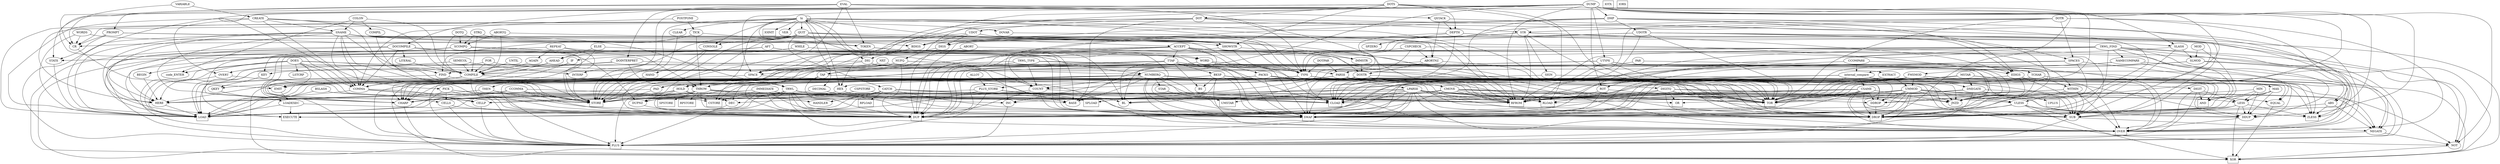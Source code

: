strict digraph words {
"IOINIT" [shape=box]
"IOTX" [shape=box]
"IORX" [shape=box]
"EXECUTE" [shape=box]
"STORE" [shape=box]
"CSTORE" [shape=box]
"LOAD" [shape=box]
"CLOAD" [shape=box]
"RFROM" [shape=box]
"TOR" [shape=box]
"RLOAD" [shape=box]
"SPLOAD" [shape=box]
"SPSTORE" [shape=box]
"RPLOAD" [shape=box]
"RPSTORE" [shape=box]
"DUP" [shape=box]
"OVER" [shape=box]
"SWAP" [shape=box]
"DROP" [shape=box]
"UPLUS" [shape=box]
"PLUS" [shape=box]
"XOR" [shape=box]
"AND" [shape=box]
"OR" [shape=box]
"ZLESS" [shape=box]
"UMSTAR" [shape=box]
"CCOMPARE" -> "internal_compare"
"COUNT" -> "SWAP"
"POSTPONE" -> "COMMA"
"CMOVE" -> "CHARP"
"ACCEPT" -> "BL"
"EVAL" -> "STATE"
"LPARSE" -> "OVER"
"PAR" -> "DDROP"
"THROW" -> "LOAD"
"DDROP" -> "DROP"
"EDIGS" -> "PAD"
"BKSP" -> "BL"
"CR" -> "EMIT"
"AGAIN" -> "COMPILE"
"QUIT" -> "CATCH"
"CSAME" -> "RFROM"
"TRWL_FIND" -> "NAMECOMPARE"
"PICK" -> "INC"
"DMP" -> "CLOAD"
"ACCEPT" -> "WITHIN"
"DOT" -> "BASE"
"TRWL_TYPE" -> "DUP"
"CMOVE" -> "CLOAD"
"TTAP" -> "BL"
"TRWL" -> "RFROM"
"ROT" -> "TOR"
"LPARSE" -> "DEC"
"EVAL" -> "TOKEN"
"QUIT" -> "STORE"
"MOD" -> "DROP"
"EXTRACT" -> "DIGIT"
"STRQ" -> "SCOMPQ"
"STR" -> "SIGN"
"LOADEXEC" -> "DUP"
"hi" -> "TYPE"
"DOINTERPRET" -> "FIND"
"COMMA" -> "STORE"
"NUFQ" -> "DDROP"
"STR" -> "ABS"
"hi" -> "VER"
"SCOMPQ" -> "CHARP"
"DOTS" -> "CR"
"MIN" -> "DDUP"
"MOD" -> "SLMOD"
"NUMBERQ" -> "STAR"
"UMMOD" -> "TOR"
"DMP" -> "OVER"
"TRWL" -> "OVER"
"DEPTH" -> "SPLOAD"
"DUPNZ" -> "DUP"
"DOSTR" -> "RFROM"
"PICK" -> "PLUS"
"DOTPAR" -> "TYPE"
"internal_compare" -> "RFROM"
"CELLS" -> "PLUS"
"HOLD" -> "DEC"
"TRWL" -> "DUPNZ"
"EVAL" -> "DOINTERPRET"
"PLUS_STORE" -> "SWAP"
"hi" -> "BASE"
"TTAP" -> "DUP"
"CONSOLE" -> "STORE"
"UMMOD" -> "UPLUS"
"CSAME" -> "DUP"
"COLON" -> "COMPILE"
"LPARSE" -> "BL"
"BSLASH" -> "LOAD"
"TTAP" -> "SWAP"
"DEC" -> "PLUS"
"TRWL_FIND" -> "PLUS"
"PACKS" -> "DDUP"
"ACCEPT" -> "SUB"
"PACKS" -> "RFROM"
"QUIT" -> "ACCEPT"
"UTYPE" -> "DUP"
"DOCOMPILE" -> "NUMBERQ"
"hi" -> "TOR"
"WORD" -> "PACKS"
"DMP" -> "DUP"
"COLON" -> "COMPIL"
"TRWL_FIND" -> "NOT"
"SUB" -> "NEGATE"
"COMPILE" -> "RFROM"
"BKSP" -> "SWAP"
"UDOT" -> "EDIGS"
"TCHAR" -> "WITHIN"
"COMPILE" -> "DUP"
"LESS" -> "DROP"
"UDOTR" -> "TYPE"
"STR" -> "TOR"
"PROMPT" -> "SHOWSTR"
"ULESS" -> "XOR"
"THROW" -> "TOR"
"DIGITQ" -> "RFROM"
"DOTQ" -> "SCOMPQ"
"hi" -> "hi"
"MSTAR" -> "UMSTAR"
"DIGS" -> "DUP"
"CATCH" -> "LOAD"
"DIGIT" -> "PLUS"
"BKSP" -> "XOR"
"UDOTR" -> "EDIGS"
"PROMPT" -> "CR"
"DUMP" -> "SPACE"
"internal_compare" -> "TOR"
"DMP" -> "UDOTR"
"QSTACK" -> "DEPTH"
"NUMBERQ" -> "SWAP"
"ABORTNZ" -> "DOSTR"
"REPEAT" -> "AGAIN"
"FMSMOD" -> "NEGATE"
"UMMOD" -> "OR"
"CSPCHECK" -> "SPLOAD"
"DOCOMPILE" -> "THROW"
"hi" -> "CR"
"SHOWSTR" -> "TYPE"
"DOTS" -> "JNZD"
"CSAME" -> "OVER"
"DOT" -> "LOAD"
"DOCOMPILE" -> "COMMA"
"TYPE" -> "DUP"
"WORD" -> "HERE"
"WITHIN" -> "OVER"
"BKSP" -> "BS"
"THEN" -> "STORE"
"CSPCHECK" -> "ABORTNZ"
"CMOVE" -> "RFROM"
"BKSP" -> "SUB"
"PARSE" -> "RFROM"
"DMP" -> "JNZD"
"IMMEDIATE" -> "OR"
"SNAME" -> "LOAD"
"CSPSTORE" -> "STORE"
"TRWL" -> "DUP"
"IMMEDIATE" -> "SWAP"
"DOES" -> "PLUS"
"PLUS_STORE" -> "PLUS"
"EDIGS" -> "OVER"
"DOT" -> "UDOT"
"hi" -> "SHOWSTR"
"UDOT" -> "BDIGS"
"LPARSE" -> "CHARP"
"TRWL" -> "LOAD"
"TRWL_TYPE" -> "TYPE"
"SNAME" -> "FIND"
"LPARSE" -> "NOT"
"PROMPT" -> "STATE"
"QUIT" -> "INTERP"
"CMOVE" -> "CSTORE"
"UMMOD" -> "NEGATE"
"PROMPT" -> "NOT"
"CATCH" -> "DROP"
"DOTPAR" -> "PARSE"
"hi" -> "STORE"
"DOT" -> "STR"
"TTAP" -> "BS"
"SCOMPQ" -> "STORE"
"MSTAR" -> "ZLESS"
"COLON" -> "code_ENTER"
"HEX" -> "BASE"
"LPARSE" -> "CLOAD"
"INTERP" -> "STORE"
"EVAL" -> "DUP"
"LPARSE" -> "SUB"
"CONSOLE" -> "HAND"
"PICK" -> "CELLS"
"LPARSE" -> "LOAD"
"COLON" -> "SNAME"
"SLMOD" -> "SWAP"
"UMMOD" -> "DROP"
"FOR" -> "COMPILE"
"DIGITQ" -> "OR"
"LESS" -> "DDUP"
"CMOVE" -> "DUP"
"SLMOD" -> "FMSMOD"
"COMPILE" -> "LOAD"
"NEGATE" -> "PLUS"
"MSTAR" -> "SWAP"
"QUIT" -> "COUNT"
"DOES" -> "STORE"
"NUMBERQ" -> "HEX"
"NAMECOMPARE" -> "OVER"
"COMPIL" -> "STORE"
"internal_compare" -> "DDROP"
"CMOVE" -> "JNZD"
"TCHAR" -> "DUP"
"CMOVE" -> "DDROP"
"DIGIT" -> "LESS"
"NUMBERQ" -> "CHARP"
"EVAL" -> "QSTACK"
"AFT" -> "DROP"
"LPARSE" -> "DUP"
"DMP" -> "SPACE"
"AFT" -> "BEGIN"
"UDOTR" -> "TOR"
"TCHAR" -> "AND"
"internal_compare" -> "CSAME"
"hi" -> "BDIGS"
"TRWL_FIND" -> "DUP"
"CMOVE" -> "TOR"
"ULESS" -> "DROP"
"UMMOD" -> "RFROM"
"SNAME" -> "COMMA"
"EDIGS" -> "LOAD"
"TYPE" -> "EMIT"
"DOES" -> "code_ENTER"
"DOCOMPILE" -> "EXECUTE"
"DOES" -> "RFROM"
"ULESS" -> "SWAP"
"AFT" -> "AHEAD"
"DOSTR" -> "RLOAD"
"NUMBERQ" -> "DIGITQ"
"LPARSE" -> "DROP"
"NUMBERQ" -> "COUNT"
"THROW" -> "HANDLER"
"MSTAR" -> "DNEGATE"
"DUMP" -> "HEX"
"MIN" -> "LESS"
"PARSE" -> "LOAD"
"BKSP" -> "EMIT"
"internal_compare" -> "SWAP"
"SCOMPQ" -> "WORD"
"FMSMOD" -> "ZLESS"
"DOES" -> "LOAD"
"UMMOD" -> "DUP"
"UDOT" -> "TYPE"
"IMMEDIATE" -> "CELLP"
"UTYPE" -> "TOR"
"TAP" -> "OVER"
"UDOT" -> "SPACE"
"UTYPE" -> "TCHAR"
"UTYPE" -> "EMIT"
"DOTS" -> "DEPTH"
"EXTRACT" -> "SWAP"
"COMMA" -> "DUP"
"DOSTR" -> "TOR"
"TRWL_FIND" -> "AND"
"DNEGATE" -> "NOT"
"SEMICOL" -> "COMPILE"
"SNAME" -> "PLUS"
"DEPTH" -> "SPZERO"
"UMMOD" -> "DDUP"
"DUMP" -> "LOAD"
"DOSTR" -> "PLUS"
"CATCH" -> "SPLOAD"
"hi" -> "CONSOLE"
"LPARSE" -> "ZLESS"
"TYPE" -> "CLOAD"
"ACCEPT" -> "PLUS"
"CATCH" -> "TOR"
"LPARSE" -> "SWAP"
"UMMOD" -> "PLUS"
"CATCH" -> "EXECUTE"
"TRWL_FIND" -> "CLOAD"
"DIG" -> "BASE"
"WORD" -> "PARSE"
"NUMBERQ" -> "DEC"
"NUMBERQ" -> "RLOAD"
"CSAME" -> "CLOAD"
"TICK" -> "TOKEN"
"ABORTNZ" -> "DROP"
"PLUS_STORE" -> "LOAD"
"FOR" -> "TOR"
"DOTS" -> "SHOWSTR"
"TAP" -> "EMIT"
"TRWL" -> "DROP"
"HAND" -> "STORE"
"ABORTQ" -> "ABORTNZ"
"LPARSE" -> "TOR"
"UMMOD" -> "RLOAD"
"DIGITQ" -> "SUB"
"TRWL" -> "EXECUTE"
"NUFQ" -> "KEY"
"DNEGATE" -> "RFROM"
"NUMBERQ" -> "TOR"
"IMMEDIATE" -> "DUP"
"COMPILE" -> "COMMA"
"DOES" -> "COMMA"
"IMMEDIATE" -> "CLOAD"
"UDOTR" -> "RFROM"
"THROW" -> "SPSTORE"
"CREATE" -> "DOVAR"
"CMOVE" -> "RLOAD"
"LOADEXEC" -> "LOAD"
"UNTIL" -> "COMPILE"
"CSAME" -> "DROP"
"EDIGS" -> "DROP"
"hi" -> "RFROM"
"SPACE" -> "EMIT"
"DOTR" -> "TYPE"
"TYPE" -> "JNZD"
"PARSE" -> "LPARSE"
"DEPTH" -> "SUB"
"CHARP" -> "PLUS"
"ACCEPT" -> "TAP"
"TRWL_TYPE" -> "SPACE"
"QKEY" -> "LOADEXEC"
"NUMBERQ" -> "INC"
"NUMBERQ" -> "NEGATE"
"PARSE" -> "PLUS"
"DOTR" -> "SUB"
"ROT" -> "RFROM"
"DOCOMPILE" -> "XOR"
"BSLASH" -> "STORE"
"SPACES" -> "SPACE"
"IMMEDIATE" -> "LOAD"
"ACCEPT" -> "XOR"
"DIG" -> "HOLD"
"THROW" -> "RPSTORE"
"VARIABLE" -> "COMMA"
"SNAME" -> "SHOWSTR"
"TYPE" -> "DROP"
"CSPCHECK" -> "LOAD"
"BKSP" -> "OVER"
"CSAME" -> "SWAP"
"SNAME" -> "TOKEN"
"NEGATE" -> "NOT"
"TYPE" -> "CHARP"
"CCOMMA" -> "HERE"
"DOT" -> "XOR"
"SPACES" -> "MAX"
"EMIT" -> "LOADEXEC"
"REPEAT" -> "STORE"
"NUMBERQ" -> "LOAD"
"DOTQ" -> "COMPILE"
"WITHIN" -> "SUB"
"NUFQ" -> "QKEY"
"UMMOD" -> "DDROP"
"SNAME" -> "STORE"
"hi" -> "DIG"
"hi" -> "EDIGS"
"PLUS_STORE" -> "OVER"
"ACCEPT" -> "DROP"
"SLASH" -> "SWAP"
"hi" -> "HEX"
"CSAME" -> "CHARP"
"DOT" -> "SPACE"
"BDIGS" -> "PAD"
"PACKS" -> "CSTORE"
"DUMP" -> "CR"
"SHOWSTR" -> "DOSTR"
"WHILE" -> "SWAP"
"DOSTR" -> "SWAP"
"hi" -> "DECIMAL"
"DNEGATE" -> "UPLUS"
"ABORTQ" -> "COMPILE"
"DIG" -> "EXTRACT"
"DOTR" -> "STR"
"AFT" -> "SWAP"
"NUMBERQ" -> "DROP"
"DMP" -> "TOR"
"WITHIN" -> "RFROM"
"DUMP" -> "RFROM"
"CREATE" -> "STORE"
"SLMOD" -> "ZLESS"
"REPEAT" -> "SWAP"
"AHEAD" -> "COMPILE"
"DOT" -> "TYPE"
"NXT" -> "COMPILE"
"SPACES" -> "TOR"
"DECIMAL" -> "STORE"
"SCOMPQ" -> "CLOAD"
"CCOMMA" -> "CHARP"
"MSTAR" -> "ABS"
"SNAME" -> "CHARP"
"ULESS" -> "ZLESS"
"PACKS" -> "DUP"
"FOR" -> "HERE"
"DUMP" -> "BASE"
"FIND" -> "LOAD"
"QUIT" -> "TYPE"
"DOTR" -> "RFROM"
"BKSP" -> "TOR"
"DOTS" -> "DOT"
"EVAL" -> "PROMPT"
"DIGITQ" -> "TOR"
"SNAME" -> "DUP"
"DUMP" -> "ROT"
"DUMP" -> "JNZD"
"CREATE" -> "HERE"
"REPEAT" -> "HERE"
"THROW" -> "DROP"
"CSPSTORE" -> "SPLOAD"
"CREATE" -> "OVERT"
"PAD" -> "HERE"
"CCOMPARE" -> "CLOAD"
"PARSE" -> "PLUS_STORE"
"HOLD" -> "DUP"
"ABORT" -> "IMMSTR"
"DUMP" -> "TOR"
"NUMBERQ" -> "STORE"
"SCOMPQ" -> "HERE"
"WHILE" -> "IF"
"STATE" -> "LOAD"
"MIN" -> "SWAP"
"TRWL" -> "TOR"
"DOSTR" -> "COUNT"
"hi" -> "HOLD"
"IMMSTR" -> "DOSTR"
"DIGS" -> "DIG"
"ACCEPT" -> "DUP"
"THEN" -> "HERE"
"THROW" -> "RFROM"
"CATCH" -> "HANDLER"
"TTAP" -> "XOR"
"NAMECOMPARE" -> "AND"
"DEPTH" -> "SWAP"
"KEY" -> "QKEY"
"TRWL_FIND" -> "DROP"
"BDIGS" -> "STORE"
"TTAP" -> "BKSP"
"internal_compare" -> "OVER"
"SIGN" -> "ZLESS"
"DIGITQ" -> "OVER"
"FMSMOD" -> "TOR"
"ULESS" -> "DDUP"
"NUMBERQ" -> "PLUS"
"MSTAR" -> "RFROM"
"NUMBERQ" -> "RFROM"
"STAR" -> "UMSTAR"
"PACKS" -> "CMOVE"
"MSTAR" -> "DDUP"
"ACCEPT" -> "OVER"
"TICK" -> "FIND"
"DNEGATE" -> "TOR"
"TOKEN" -> "BL"
"STR" -> "EDIGS"
"STAR" -> "DROP"
"DOCOMPILE" -> "FIND"
"MSTAR" -> "XOR"
"CCOMMA" -> "DUP"
"DOINTERPRET" -> "NUMBERQ"
"THROW" -> "STORE"
"DUMP" -> "DDUP"
"DIG" -> "LOAD"
"CSPCHECK" -> "XOR"
"CATCH" -> "RPLOAD"
"MIN" -> "DROP"
"QUIT" -> "CONSOLE"
"DOTS" -> "PICK"
"DUMP" -> "DROP"
"IMMEDIATE" -> "CSTORE"
"EXTRACT" -> "UMMOD"
"STRQ" -> "IMMSTR"
"BEGIN" -> "HERE"
"NXT" -> "JNZD"
"COMPILE" -> "TOR"
"NUMBERQ" -> "EQUAL"
"MAX" -> "LESS"
"DOES" -> "COMPILE"
"QSTACK" -> "ZLESS"
"TYPE" -> "TOR"
"PAD" -> "PLUS"
"WITHIN" -> "TOR"
"FIND" -> "TRWL"
"CREATE" -> "COMPILE"
"COUNT" -> "DUP"
"SLASH" -> "SLMOD"
"COMMA" -> "CELLP"
"SPACE" -> "BL"
"COUNT" -> "CHARP"
"UDOT" -> "DIGS"
"MAX" -> "DROP"
"FMSMOD" -> "UMMOD"
"DMP" -> "INC"
"ABS" -> "NEGATE"
"NUMBERQ" -> "DUPNZ"
"NUMBERQ" -> "DUP"
"ABORTNZ" -> "THROW"
"FMSMOD" -> "DNEGATE"
"DOVAR" -> "RFROM"
"EQUAL" -> "XOR"
"TRWL_FIND" -> "SWAP"
"hi" -> "QUIT"
"TTAP" -> "DROP"
"FMSMOD" -> "PLUS"
"CATCH" -> "STORE"
"SLASH" -> "DROP"
"INC" -> "PLUS"
"AHEAD" -> "COMMA"
"QUIT" -> "SHOWSTR"
"POSTPONE" -> "TICK"
"WITHIN" -> "ULESS"
"TRWL_FIND" -> "ROT"
"MAX" -> "DDUP"
"NOT" -> "XOR"
"CSAME" -> "TOR"
"ROT" -> "SWAP"
"QUIT" -> "DUPNZ"
"TCHAR" -> "DROP"
"TRWL_FIND" -> "NEGATE"
"PACKS" -> "TOR"
"SLMOD" -> "OVER"
"ALLOT" -> "PLUS_STORE"
"ACCEPT" -> "KEY"
"TOKEN" -> "WORD"
"UDOTR" -> "BDIGS"
"DIGITQ" -> "ULESS"
"SNAME" -> "DROP"
"LOADEXEC" -> "EXECUTE"
"CSAME" -> "JNZD"
"LPARSE" -> "PLUS"
"SCOMPQ" -> "PLUS"
"DUMP" -> "UTYPE"
"HOLD" -> "LOAD"
"QSTACK" -> "ABORTNZ"
"NUMBERQ" -> "CLOAD"
"DOTR" -> "SPACES"
"IF" -> "COMPILE"
"FMSMOD" -> "SWAP"
"EVAL" -> "DOCOMPILE"
"UMMOD" -> "JNZD"
"OVERT" -> "STORE"
"DUMP" -> "NOT"
"ACCEPT" -> "TTAP"
"NUMBERQ" -> "DDROP"
"PLUS_STORE" -> "STORE"
"COMPILE" -> "CELLP"
"DOCOMPILE" -> "DUPNZ"
"COUNT" -> "CLOAD"
"TRWL_FIND" -> "STATE"
"ACCEPT" -> "DDUP"
"FMSMOD" -> "RLOAD"
"TRWL_FIND" -> "DDUP"
"EVAL" -> "DROP"
"LPARSE" -> "RFROM"
"NUMBERQ" -> "JNZD"
"LITERAL" -> "COMPILE"
"NUFQ" -> "DUP"
"EVAL" -> "CLOAD"
"CSAME" -> "SUB"
"LPARSE" -> "JNZD"
"ABORTQ" -> "SCOMPQ"
"DOTS" -> "RLOAD"
"TRWL" -> "CELLP"
"DUMP" -> "STORE"
"DOES" -> "LSTCRP"
"SPACES" -> "JNZD"
"MAX" -> "SWAP"
"SNAME" -> "CLOAD"
"SEMICOL" -> "OVERT"
"SNAME" -> "HERE"
"CREATE" -> "COMMA"
"HERE" -> "LOAD"
"STR" -> "DIGS"
"STRQ" -> "COMPILE"
"UDOTR" -> "SPACES"
"UTYPE" -> "JNZD"
"STR" -> "DUP"
"UDOTR" -> "DIGS"
"LESS" -> "SUB"
"CCOMMA" -> "STORE"
"OVERT" -> "LOAD"
"DOTS" -> "TOR"
"DIGITQ" -> "LESS"
"THROW" -> "SWAP"
"NUMBERQ" -> "SUB"
"MSTAR" -> "TOR"
"NAMECOMPARE" -> "internal_compare"
"WORDS" -> "TRWL"
"PACKS" -> "CHARP"
"CCOMMA" -> "CSTORE"
"SEMICOL" -> "INTERP"
"ACCEPT" -> "SWAP"
"DOCOMPILE" -> "LITERAL"
"WORDS" -> "LOAD"
"BKSP" -> "RFROM"
"PAR" -> "PARSE"
"QUIT" -> "LOAD"
"SUB" -> "PLUS"
"TRWL" -> "SWAP"
"ABS" -> "DUP"
"DOTR" -> "OVER"
"PARSE" -> "SUB"
"COMMA" -> "HERE"
"UDOTR" -> "SUB"
"TRWL_TYPE" -> "COUNT"
"DOES" -> "CELLS"
"STR" -> "BDIGS"
"NUMBERQ" -> "BASE"
"CATCH" -> "RFROM"
"PICK" -> "LOAD"
"DIGIT" -> "AND"
"DOTQ" -> "SHOWSTR"
"LESS" -> "XOR"
"DOINTERPRET" -> "EXECUTE"
"TAP" -> "CSTORE"
"PICK" -> "SPLOAD"
"hi" -> "CLEAR"
"FMSMOD" -> "RFROM"
"PARSE" -> "TOR"
"HOLD" -> "CSTORE"
"TAP" -> "DUP"
"LPARSE" -> "EQUAL"
"internal_compare" -> "SUB"
"ELSE" -> "THEN"
"DIGITQ" -> "DUP"
"DNEGATE" -> "PLUS"
"UTYPE" -> "DROP"
"hi" -> "LOAD"
"TICK" -> "THROW"
"ELSE" -> "AHEAD"
"ABS" -> "ZLESS"
"DUMP" -> "DMP"
"FMSMOD" -> "DUP"
"DIGIT" -> "OVER"
"ULESS" -> "SUB"
"EDIGS" -> "SUB"
"SHOWSTR" -> "COUNT"
"hi" -> "IOINIT"
"LESS" -> "ZLESS"
"DOINTERPRET" -> "THROW"
"CLEAR" -> "STORE"
"CREATE" -> "SNAME"
"WORDS" -> "CR"
"NUFQ" -> "EQUAL"
"CCOMPARE" -> "OVER"
"DUMP" -> "SLASH"
"QUIT" -> "CR"
"HEX" -> "STORE"
"ELSE" -> "SWAP"
"UMMOD" -> "SWAP"
"UDOTR" -> "OVER"
"DDUP" -> "OVER"
"PACKS" -> "SWAP"
"DUMP" -> "NUFQ"
"HOLD" -> "STORE"
"STR" -> "RFROM"
"CSAME" -> "DDROP"
"SIGN" -> "HOLD"
"CELLP" -> "PLUS"
"ABORT" -> "THROW"
"DECIMAL" -> "BASE"
"DOTR" -> "TOR"
"UMMOD" -> "ULESS"
"UTYPE" -> "CLOAD"
"TRWL_FIND" -> "CHARP"
"THEN" -> "SWAP"
"IF" -> "COMMA"
"TRWL_TYPE" -> "AND"
"TTAP" -> "TAP"
"internal_compare" -> "CHARP"
"UMMOD" -> "INC"
"DEPTH" -> "SLASH"
"TAP" -> "CHARP"
"NUMBERQ" -> "OVER"
"UTYPE" -> "CHARP"
"LPARSE" -> "STORE"
"TCHAR" -> "BL"
"NAMECOMPARE" -> "CLOAD"
"VARIABLE" -> "CREATE"
"CELLS" -> "DUP"
}
